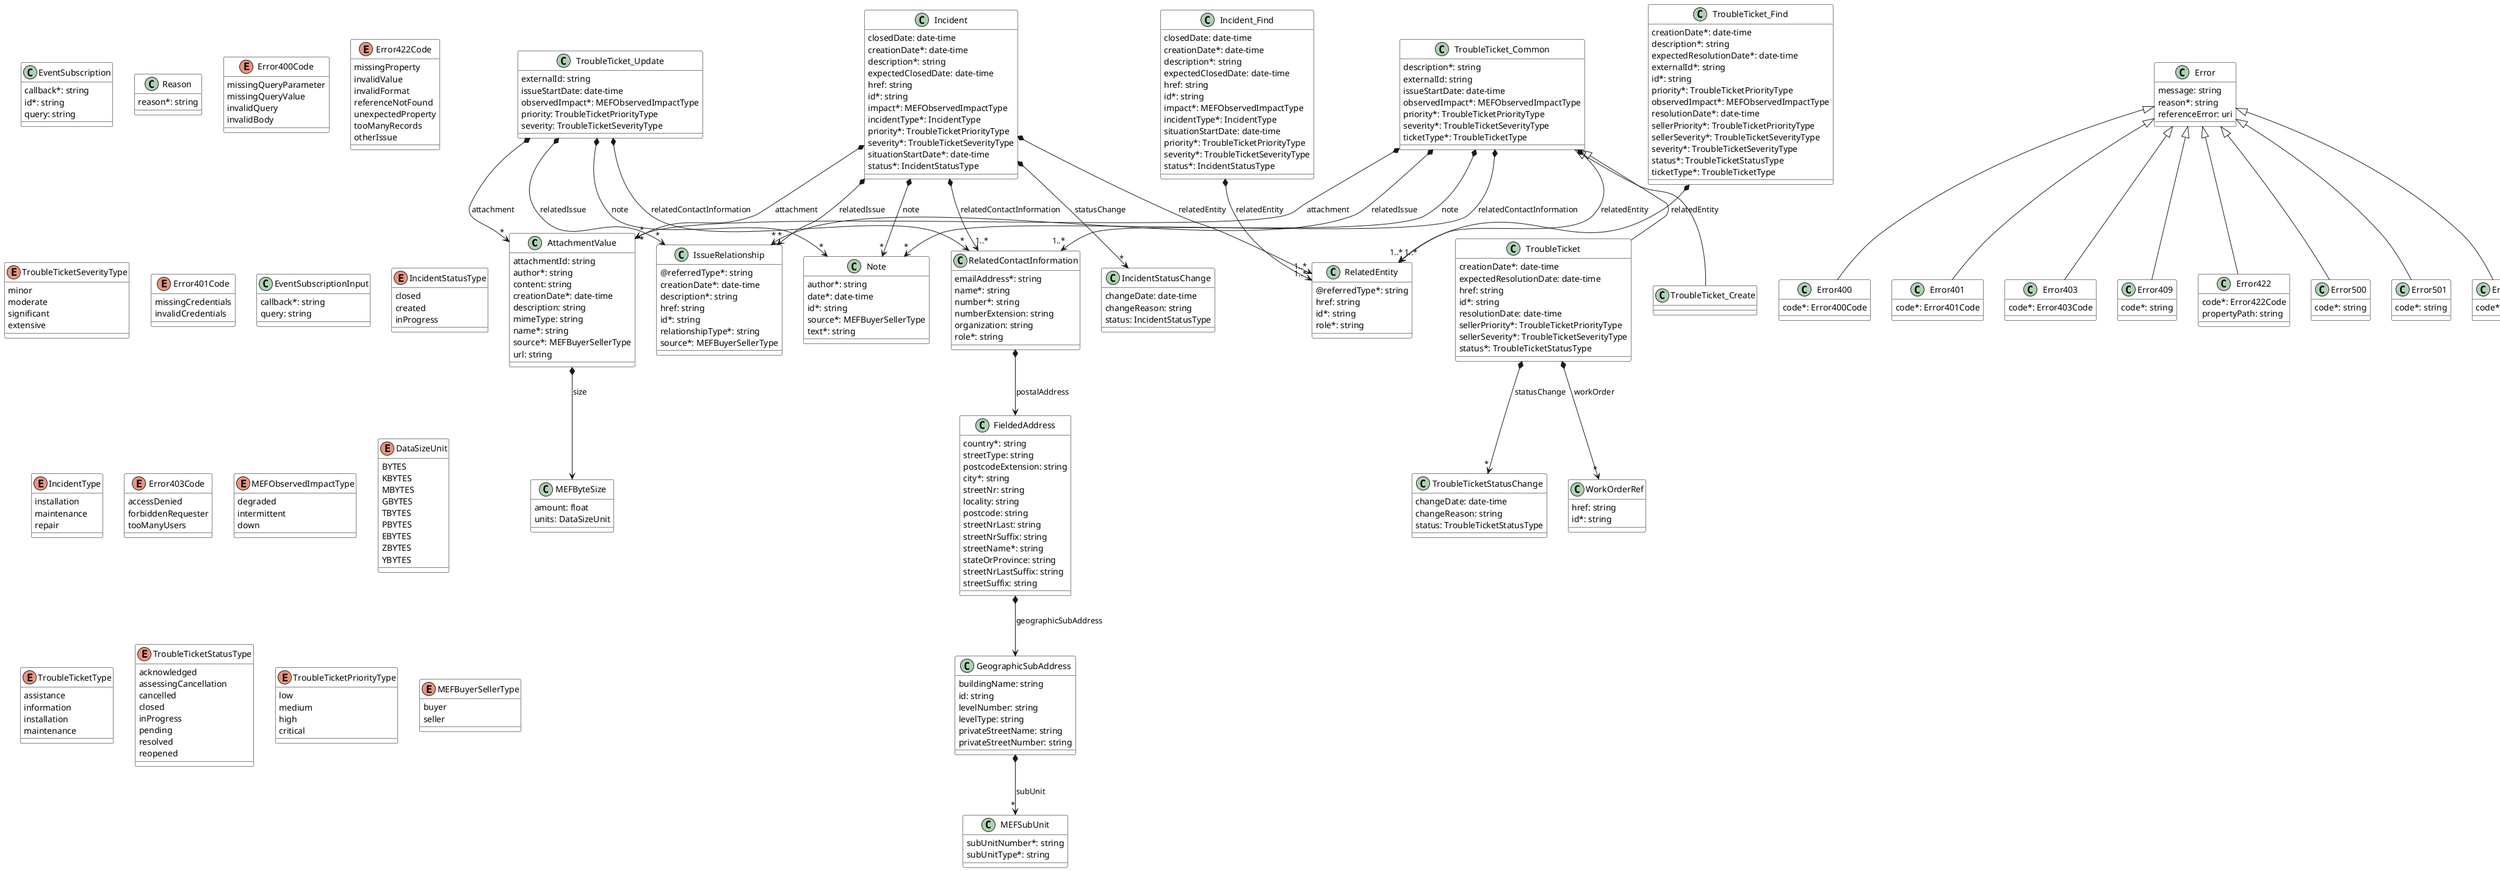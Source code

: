 @startuml
skinparam {
    ClassBackgroundColor White
    ClassBorderColor Black
}
class AttachmentValue {

    attachmentId: string
    author*: string
    content: string
    creationDate*: date-time
    description: string
    mimeType: string
    name*: string
    source*: MEFBuyerSellerType
    url: string
}

AttachmentValue *--> MEFByteSize : size


class Error400 {

    code*: Error400Code
}
Error <|-- Error400



class Error401 {

    code*: Error401Code
}
Error <|-- Error401



class Error403 {

    code*: Error403Code
}
Error <|-- Error403



class EventSubscription {

    callback*: string
    id*: string
    query: string
}



class FieldedAddress {

    country*: string
    streetType: string
    postcodeExtension: string
    city*: string
    streetNr: string
    locality: string
    postcode: string
    streetNrLast: string
    streetNrSuffix: string
    streetName*: string
    stateOrProvince: string
    streetNrLastSuffix: string
    streetSuffix: string
}

FieldedAddress *--> GeographicSubAddress : geographicSubAddress


class Incident_Find {

    closedDate: date-time
    creationDate*: date-time
    description*: string
    expectedClosedDate: date-time
    href: string
    id*: string
    impact*: MEFObservedImpactType
    incidentType*: IncidentType
    situationStartDate: date-time
    priority*: TroubleTicketPriorityType
    severity*: TroubleTicketSeverityType
    status*: IncidentStatusType
}

Incident_Find *-->"1..*" RelatedEntity : relatedEntity


class Reason {

    reason*: string
}



enum Error400Code {

    missingQueryParameter
    missingQueryValue
    invalidQuery
    invalidBody
}
class Error409 {

    code*: string
}
Error <|-- Error409



class Error422 {

    code*: Error422Code
    propertyPath: string
}
Error <|-- Error422



class Error500 {

    code*: string
}
Error <|-- Error500



class Error501 {

    code*: string
}
Error <|-- Error501



class IncidentStatusChange {

    changeDate: date-time
    changeReason: string
    status: IncidentStatusType
}



class IssueRelationship {

    @referredType*: string
    creationDate*: date-time
    description*: string
    href: string
    id*: string
    relationshipType*: string
    source*: MEFBuyerSellerType
}



enum Error422Code {

    missingProperty
    invalidValue
    invalidFormat
    referenceNotFound
    unexpectedProperty
    tooManyRecords
    otherIssue
}
enum TroubleTicketSeverityType {

    minor
    moderate
    significant
    extensive
}
class TroubleTicketStatusChange {

    changeDate: date-time
    changeReason: string
    status: TroubleTicketStatusType
}



class TroubleTicket_Update {

    externalId: string
    issueStartDate: date-time
    observedImpact*: MEFObservedImpactType
    priority: TroubleTicketPriorityType
    severity: TroubleTicketSeverityType
}

TroubleTicket_Update *-->"*" AttachmentValue : attachment
TroubleTicket_Update *-->"*" Note : note
TroubleTicket_Update *-->"*" RelatedContactInformation : relatedContactInformation
TroubleTicket_Update *-->"*" IssueRelationship : relatedIssue


enum Error401Code {

    missingCredentials
    invalidCredentials
}
class Error404 {

    code*: string
}
Error <|-- Error404



class Error {

    message: string
    reason*: string
    referenceError: uri
}



class EventSubscriptionInput {

    callback*: string
    query: string
}



class GeographicSubAddress {

    buildingName: string
    id: string
    levelNumber: string
    levelType: string
    privateStreetName: string
    privateStreetNumber: string
}

GeographicSubAddress *-->"*" MEFSubUnit : subUnit


class Incident {

    closedDate: date-time
    creationDate*: date-time
    description*: string
    expectedClosedDate: date-time
    href: string
    id*: string
    impact*: MEFObservedImpactType
    incidentType*: IncidentType
    priority*: TroubleTicketPriorityType
    severity*: TroubleTicketSeverityType
    situationStartDate*: date-time
    status*: IncidentStatusType
}

Incident *-->"*" AttachmentValue : attachment
Incident *-->"*" Note : note
Incident *-->"1..*" RelatedContactInformation : relatedContactInformation
Incident *-->"1..*" RelatedEntity : relatedEntity
Incident *-->"*" IssueRelationship : relatedIssue
Incident *-->"*" IncidentStatusChange : statusChange


enum IncidentStatusType {

    closed
    created
    inProgress
}
class MEFByteSize {

    amount: float
    units: DataSizeUnit
}



enum IncidentType {

    installation
    maintenance
    repair
}
enum Error403Code {

    accessDenied
    forbiddenRequester
    tooManyUsers
}
enum MEFObservedImpactType {

    degraded
    intermittent
    down
}
enum DataSizeUnit {

    BYTES
    KBYTES
    MBYTES
    GBYTES
    TBYTES
    PBYTES
    EBYTES
    ZBYTES
    YBYTES
}
class MEFSubUnit {

    subUnitNumber*: string
    subUnitType*: string
}



class Note {

    author*: string
    date*: date-time
    id*: string
    source*: MEFBuyerSellerType
    text*: string
}



class RelatedContactInformation {

    emailAddress*: string
    name*: string
    number*: string
    numberExtension: string
    organization: string
    role*: string
}

RelatedContactInformation *--> FieldedAddress : postalAddress


class RelatedEntity {

    @referredType*: string
    href: string
    id*: string
    role*: string
}



class TroubleTicket {

    creationDate*: date-time
    expectedResolutionDate: date-time
    href: string
    id*: string
    resolutionDate: date-time
    sellerPriority*: TroubleTicketPriorityType
    sellerSeverity*: TroubleTicketSeverityType
    status*: TroubleTicketStatusType
}
TroubleTicket_Common <|-- TroubleTicket

TroubleTicket *-->"*" TroubleTicketStatusChange : statusChange
TroubleTicket *-->"*" WorkOrderRef : workOrder


enum TroubleTicketType {

    assistance
    information
    installation
    maintenance
}
class WorkOrderRef {

    href: string
    id*: string
}



enum TroubleTicketStatusType {

    acknowledged
    assessingCancellation
    cancelled
    closed
    inProgress
    pending
    resolved
    reopened
}
enum TroubleTicketPriorityType {

    low
    medium
    high
    critical
}
class TroubleTicket_Create {

}
TroubleTicket_Common <|-- TroubleTicket_Create



enum MEFBuyerSellerType {

    buyer
    seller
}
class TroubleTicket_Common {

    description*: string
    externalId: string
    issueStartDate: date-time
    observedImpact*: MEFObservedImpactType
    priority*: TroubleTicketPriorityType
    severity*: TroubleTicketSeverityType
    ticketType*: TroubleTicketType
}

TroubleTicket_Common *-->"*" AttachmentValue : attachment
TroubleTicket_Common *-->"*" Note : note
TroubleTicket_Common *-->"1..*" RelatedContactInformation : relatedContactInformation
TroubleTicket_Common *-->"1..*" RelatedEntity : relatedEntity
TroubleTicket_Common *-->"*" IssueRelationship : relatedIssue


class TroubleTicket_Find {

    creationDate*: date-time
    description*: string
    expectedResolutionDate*: date-time
    externalId*: string
    id*: string
    priority*: TroubleTicketPriorityType
    observedImpact*: MEFObservedImpactType
    resolutionDate*: date-time
    sellerPriority*: TroubleTicketPriorityType
    sellerSeverity*: TroubleTicketSeverityType
    severity*: TroubleTicketSeverityType
    status*: TroubleTicketStatusType
    ticketType*: TroubleTicketType
}

TroubleTicket_Find *-->"1..*" RelatedEntity : relatedEntity


@enduml
